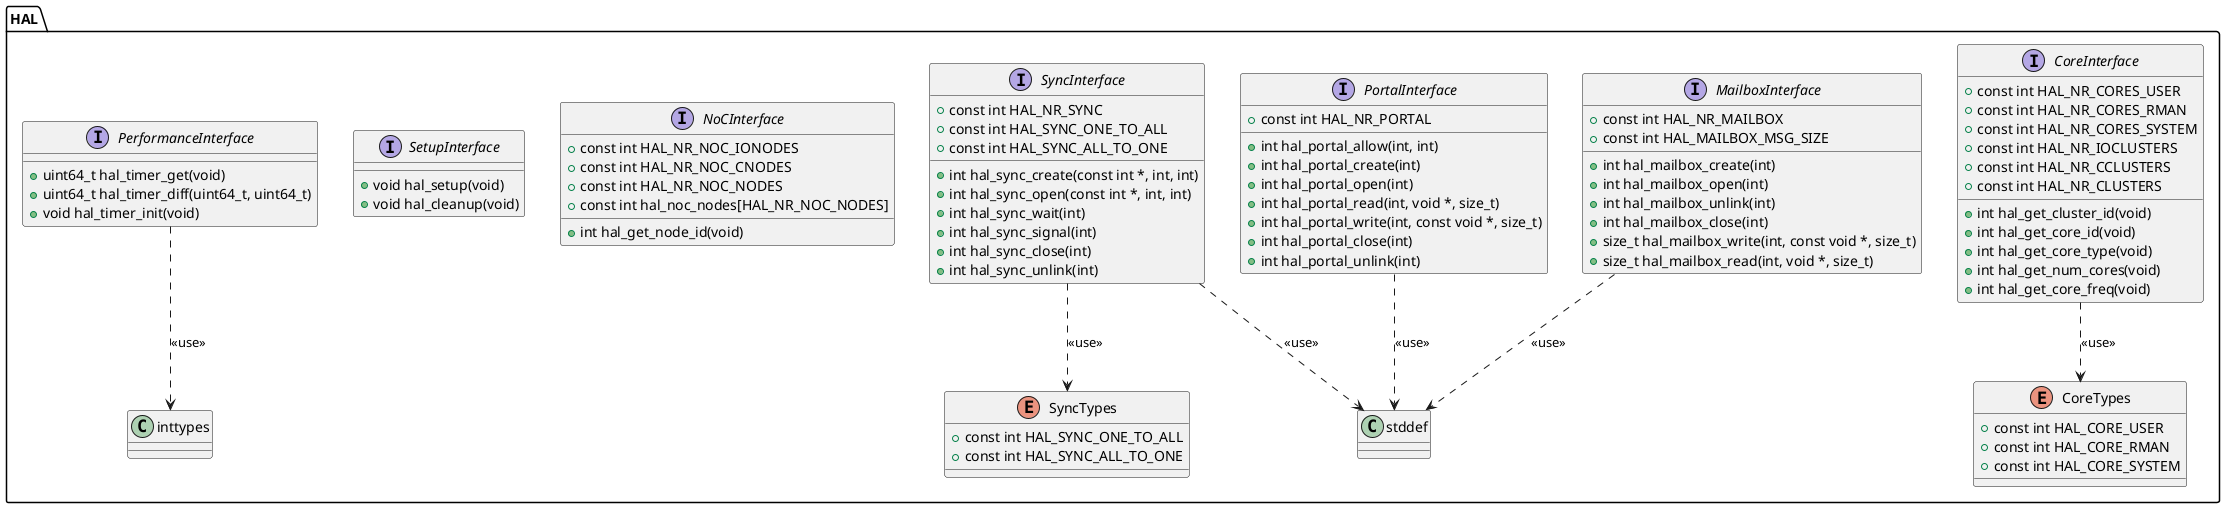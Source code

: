 @startuml

namespace HAL {
	enum HAL.CoreTypes {
		+ const int HAL_CORE_USER
		+ const int HAL_CORE_RMAN
		+ const int HAL_CORE_SYSTEM
	}

	interface HAL.CoreInterface {
		+ const int HAL_NR_CORES_USER
		+ const int HAL_NR_CORES_RMAN
		+ const int HAL_NR_CORES_SYSTEM
		+ const int HAL_NR_IOCLUSTERS
		+ const int HAL_NR_CCLUSTERS
		+ const int HAL_NR_CLUSTERS
		+ int hal_get_cluster_id(void)
		+ int hal_get_core_id(void)
		+ int hal_get_core_type(void)
		+ int hal_get_num_cores(void)
		+ int hal_get_core_freq(void)
	}

	interface HAL.MailboxInterface {
		+ const int HAL_NR_MAILBOX
		+ const int HAL_MAILBOX_MSG_SIZE
		+ int hal_mailbox_create(int)
		+ int hal_mailbox_open(int)
		+ int hal_mailbox_unlink(int)
		+ int hal_mailbox_close(int)
		+ size_t hal_mailbox_write(int, const void *, size_t)
		+ size_t hal_mailbox_read(int, void *, size_t)
	}

	enum HAL.SyncTypes {
		+ const int HAL_SYNC_ONE_TO_ALL
		+ const int HAL_SYNC_ALL_TO_ONE
	}	

	interface HAL.SyncInterface {
		+ const int HAL_NR_SYNC
		+ const int HAL_SYNC_ONE_TO_ALL
		+ const int HAL_SYNC_ALL_TO_ONE
		+ int hal_sync_create(const int *, int, int)
		+ int hal_sync_open(const int *, int, int)
		+ int hal_sync_wait(int)
		+ int hal_sync_signal(int)
		+ int hal_sync_close(int)
		+ int hal_sync_unlink(int)
	}

	interface HAL.PortalInterface {
		+ const int HAL_NR_PORTAL
		+ int hal_portal_allow(int, int)
		+ int hal_portal_create(int)
		+ int hal_portal_open(int)
		+ int hal_portal_read(int, void *, size_t)
		+ int hal_portal_write(int, const void *, size_t)
		+ int hal_portal_close(int)
		+ int hal_portal_unlink(int)
	}

	interface HAL.NoCInterface {
		+ const int HAL_NR_NOC_IONODES
		+ const int HAL_NR_NOC_CNODES
		+ const int HAL_NR_NOC_NODES
		+ const int hal_noc_nodes[HAL_NR_NOC_NODES]
		+ int hal_get_node_id(void)
	}

	interface HAL.SetupInterface {
		+ void hal_setup(void)
		+ void hal_cleanup(void)
	}

	interface HAL.PerformanceInterface {
		+ uint64_t hal_timer_get(void)
		+ uint64_t hal_timer_diff(uint64_t, uint64_t)
		+ void hal_timer_init(void)
	}

	HAL.CoreInterface ..> HAL.CoreTypes : <<use>>
	HAL.SyncInterface ..> HAL.SyncTypes : <<use>>

	HAL.SyncInterface        ..> "stddef"   : <<use>>
	HAL.MailboxInterface     ..> "stddef"   : <<use>>
	HAL.PortalInterface      ..> "stddef"   : <<use>>
	HAL.PerformanceInterface ..> "inttypes" : <<use>>
}


@enduml
